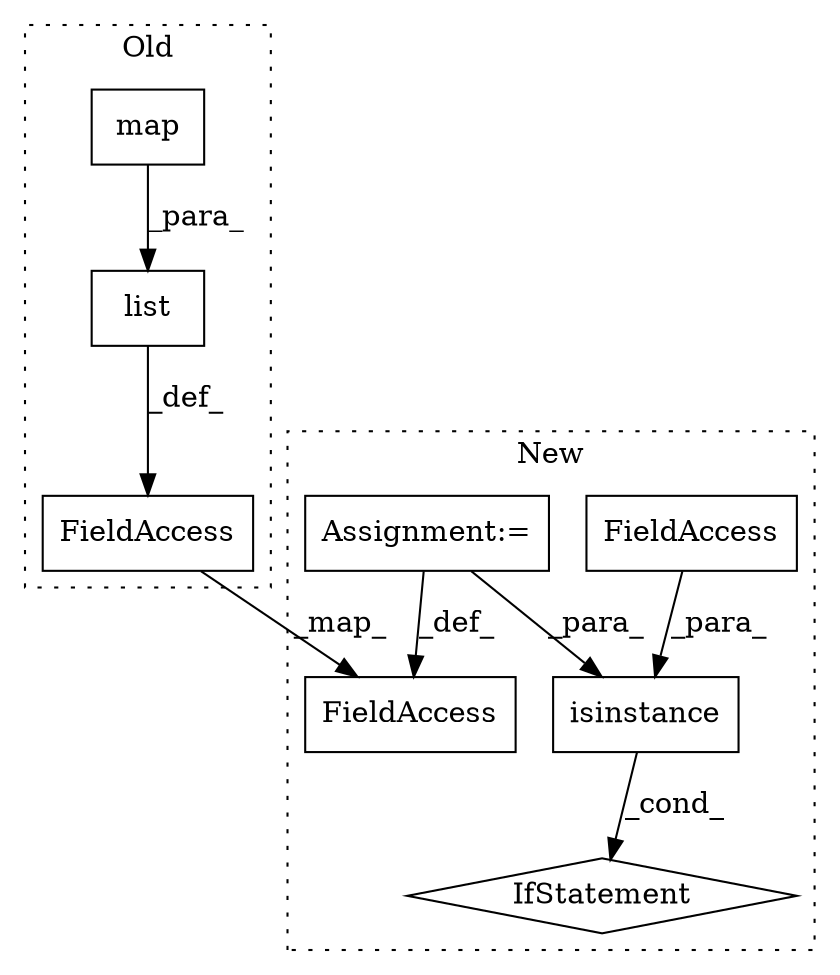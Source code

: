 digraph G {
subgraph cluster0 {
1 [label="map" a="32" s="238,255" l="4,1" shape="box"];
5 [label="list" a="32" s="233,256" l="5,1" shape="box"];
8 [label="FieldAccess" a="22" s="221" l="11" shape="box"];
label = "Old";
style="dotted";
}
subgraph cluster1 {
2 [label="isinstance" a="32" s="268,290" l="11,1" shape="box"];
3 [label="IfStatement" a="25" s="291" l="3" shape="diamond"];
4 [label="FieldAccess" a="22" s="285" l="5" shape="box"];
6 [label="Assignment:=" a="7" s="390" l="26" shape="box"];
7 [label="FieldAccess" a="22" s="244" l="11" shape="box"];
label = "New";
style="dotted";
}
1 -> 5 [label="_para_"];
2 -> 3 [label="_cond_"];
4 -> 2 [label="_para_"];
5 -> 8 [label="_def_"];
6 -> 2 [label="_para_"];
6 -> 7 [label="_def_"];
8 -> 7 [label="_map_"];
}